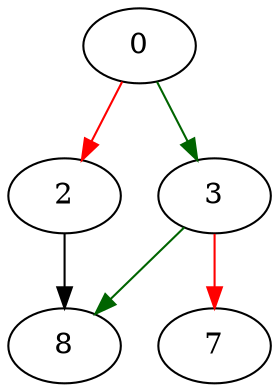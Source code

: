 strict digraph "maybe_close_stdout" {
	// Node definitions.
	0 [entry=true];
	3;
	2;
	8;
	7;

	// Edge definitions.
	0 -> 3 [
		color=darkgreen
		cond=true
	];
	0 -> 2 [
		color=red
		cond=false
	];
	3 -> 8 [
		color=darkgreen
		cond=true
	];
	3 -> 7 [
		color=red
		cond=false
	];
	2 -> 8;
}
